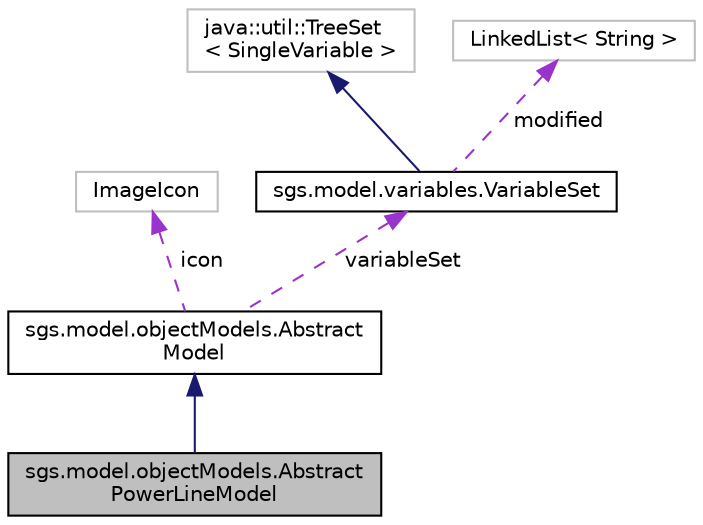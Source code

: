 digraph "sgs.model.objectModels.AbstractPowerLineModel"
{
  edge [fontname="Helvetica",fontsize="10",labelfontname="Helvetica",labelfontsize="10"];
  node [fontname="Helvetica",fontsize="10",shape=record];
  Node1 [label="sgs.model.objectModels.Abstract\lPowerLineModel",height=0.2,width=0.4,color="black", fillcolor="grey75", style="filled" fontcolor="black"];
  Node2 -> Node1 [dir="back",color="midnightblue",fontsize="10",style="solid",fontname="Helvetica"];
  Node2 [label="sgs.model.objectModels.Abstract\lModel",height=0.2,width=0.4,color="black", fillcolor="white", style="filled",URL="$classsgs_1_1model_1_1object_models_1_1_abstract_model.html"];
  Node3 -> Node2 [dir="back",color="darkorchid3",fontsize="10",style="dashed",label=" icon" ,fontname="Helvetica"];
  Node3 [label="ImageIcon",height=0.2,width=0.4,color="grey75", fillcolor="white", style="filled"];
  Node4 -> Node2 [dir="back",color="darkorchid3",fontsize="10",style="dashed",label=" variableSet" ,fontname="Helvetica"];
  Node4 [label="sgs.model.variables.VariableSet",height=0.2,width=0.4,color="black", fillcolor="white", style="filled",URL="$classsgs_1_1model_1_1variables_1_1_variable_set.html"];
  Node5 -> Node4 [dir="back",color="midnightblue",fontsize="10",style="solid",fontname="Helvetica"];
  Node5 [label="java::util::TreeSet\l\< SingleVariable \>",height=0.2,width=0.4,color="grey75", fillcolor="white", style="filled"];
  Node6 -> Node4 [dir="back",color="darkorchid3",fontsize="10",style="dashed",label=" modified" ,fontname="Helvetica"];
  Node6 [label="LinkedList\< String \>",height=0.2,width=0.4,color="grey75", fillcolor="white", style="filled"];
}
